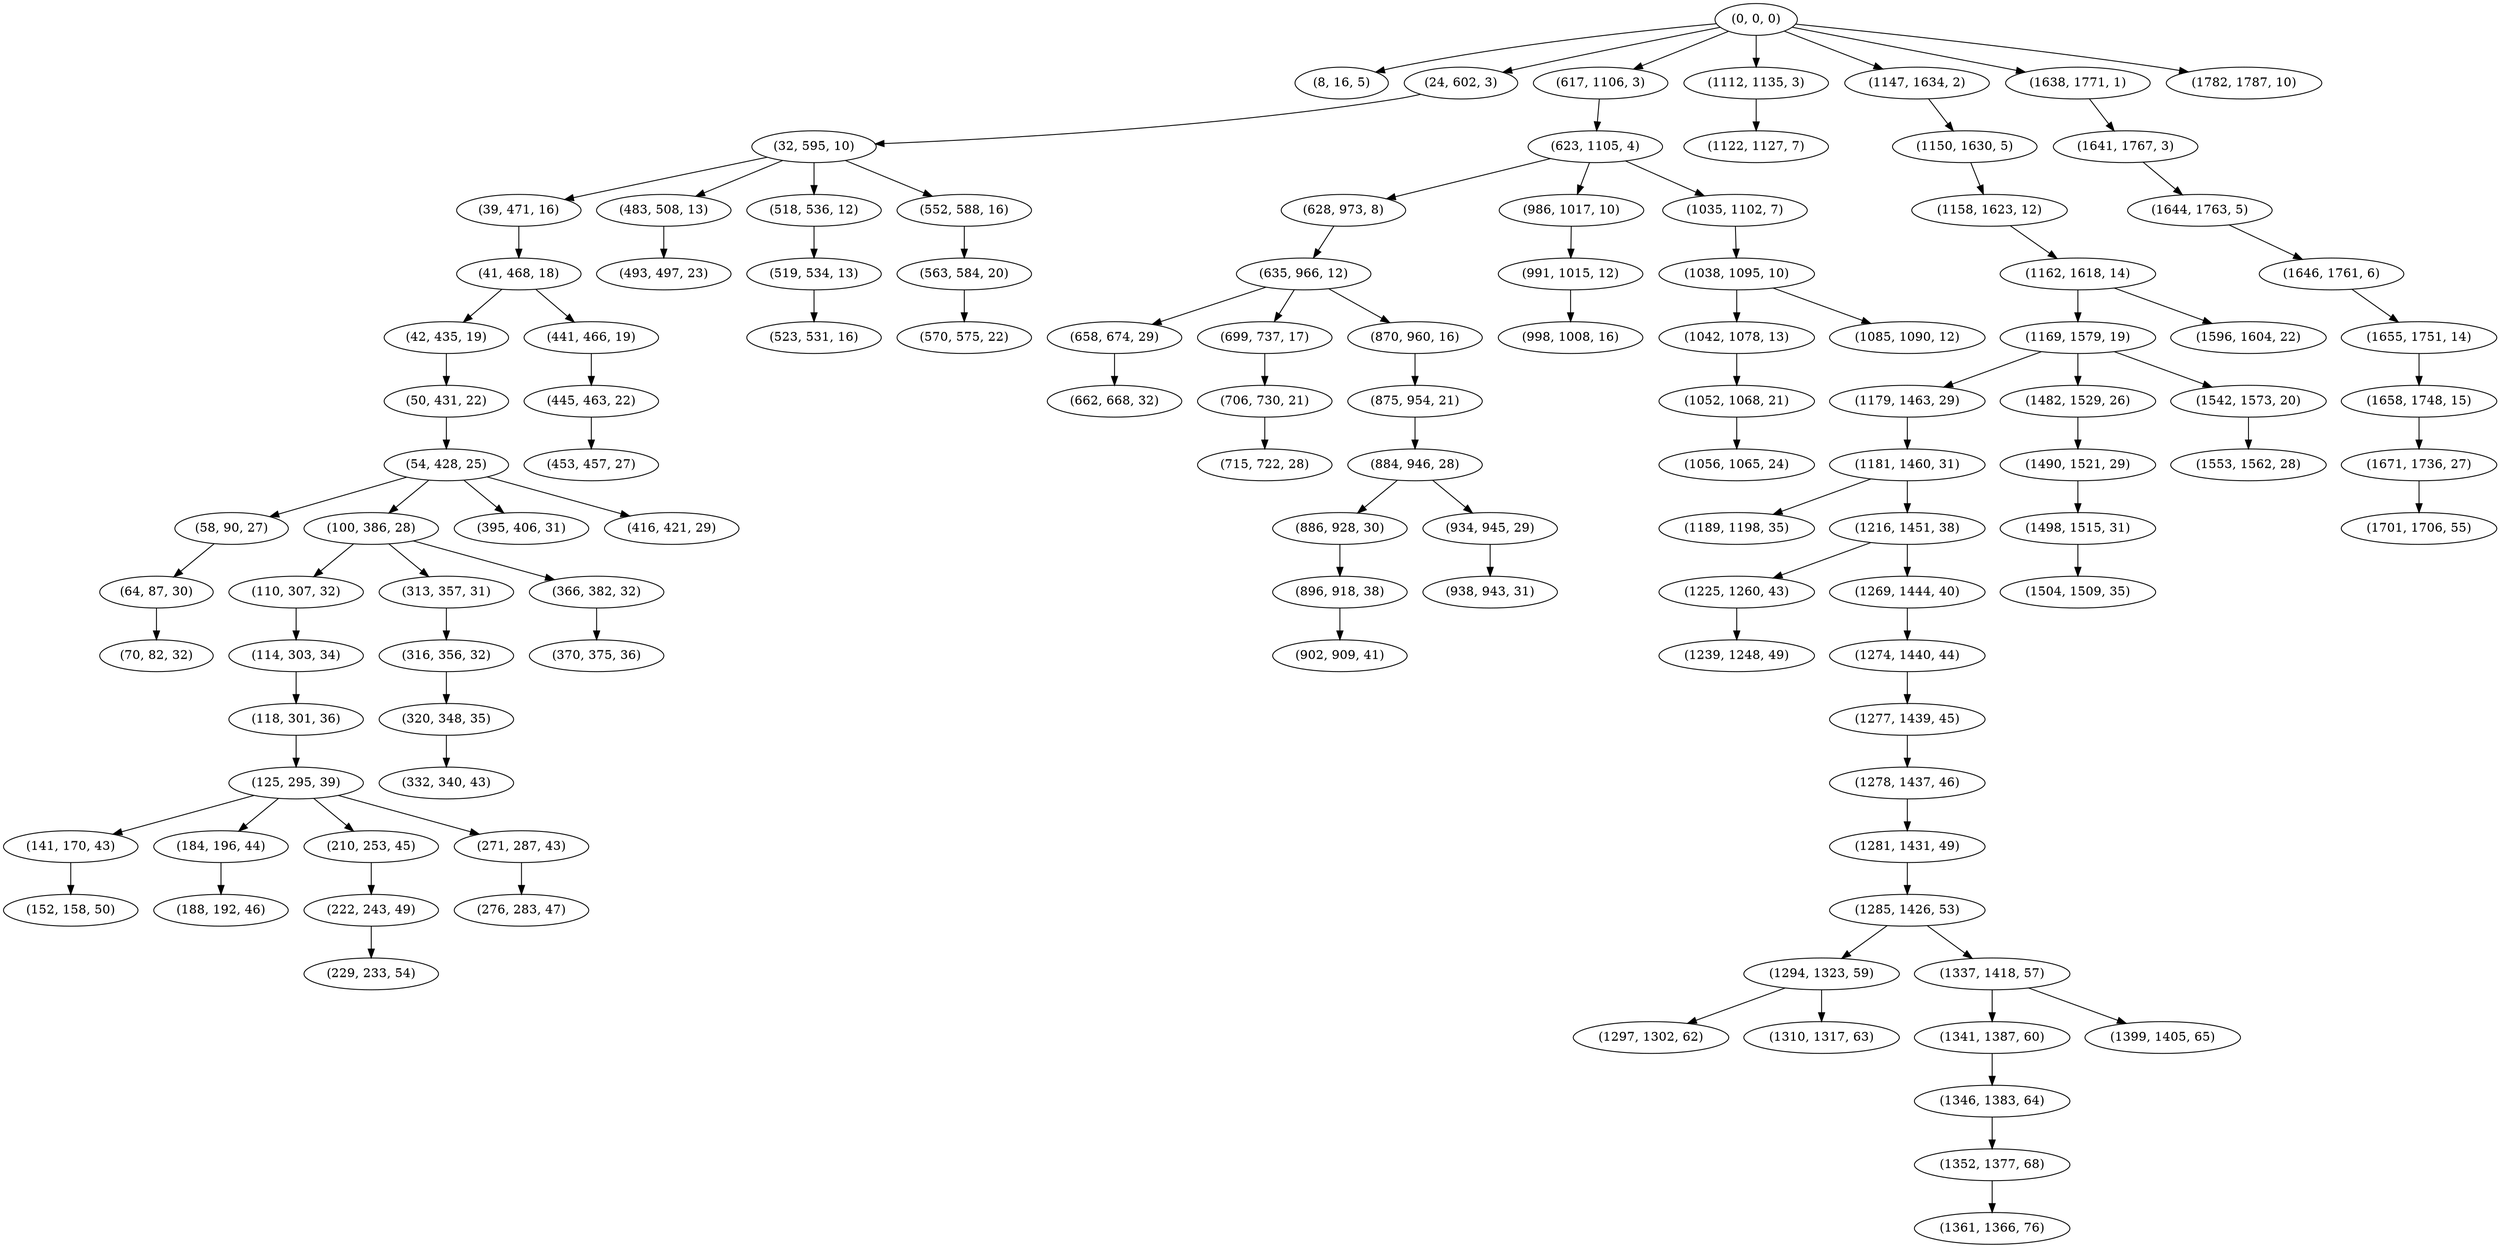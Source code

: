 digraph tree {
    "(0, 0, 0)";
    "(8, 16, 5)";
    "(24, 602, 3)";
    "(32, 595, 10)";
    "(39, 471, 16)";
    "(41, 468, 18)";
    "(42, 435, 19)";
    "(50, 431, 22)";
    "(54, 428, 25)";
    "(58, 90, 27)";
    "(64, 87, 30)";
    "(70, 82, 32)";
    "(100, 386, 28)";
    "(110, 307, 32)";
    "(114, 303, 34)";
    "(118, 301, 36)";
    "(125, 295, 39)";
    "(141, 170, 43)";
    "(152, 158, 50)";
    "(184, 196, 44)";
    "(188, 192, 46)";
    "(210, 253, 45)";
    "(222, 243, 49)";
    "(229, 233, 54)";
    "(271, 287, 43)";
    "(276, 283, 47)";
    "(313, 357, 31)";
    "(316, 356, 32)";
    "(320, 348, 35)";
    "(332, 340, 43)";
    "(366, 382, 32)";
    "(370, 375, 36)";
    "(395, 406, 31)";
    "(416, 421, 29)";
    "(441, 466, 19)";
    "(445, 463, 22)";
    "(453, 457, 27)";
    "(483, 508, 13)";
    "(493, 497, 23)";
    "(518, 536, 12)";
    "(519, 534, 13)";
    "(523, 531, 16)";
    "(552, 588, 16)";
    "(563, 584, 20)";
    "(570, 575, 22)";
    "(617, 1106, 3)";
    "(623, 1105, 4)";
    "(628, 973, 8)";
    "(635, 966, 12)";
    "(658, 674, 29)";
    "(662, 668, 32)";
    "(699, 737, 17)";
    "(706, 730, 21)";
    "(715, 722, 28)";
    "(870, 960, 16)";
    "(875, 954, 21)";
    "(884, 946, 28)";
    "(886, 928, 30)";
    "(896, 918, 38)";
    "(902, 909, 41)";
    "(934, 945, 29)";
    "(938, 943, 31)";
    "(986, 1017, 10)";
    "(991, 1015, 12)";
    "(998, 1008, 16)";
    "(1035, 1102, 7)";
    "(1038, 1095, 10)";
    "(1042, 1078, 13)";
    "(1052, 1068, 21)";
    "(1056, 1065, 24)";
    "(1085, 1090, 12)";
    "(1112, 1135, 3)";
    "(1122, 1127, 7)";
    "(1147, 1634, 2)";
    "(1150, 1630, 5)";
    "(1158, 1623, 12)";
    "(1162, 1618, 14)";
    "(1169, 1579, 19)";
    "(1179, 1463, 29)";
    "(1181, 1460, 31)";
    "(1189, 1198, 35)";
    "(1216, 1451, 38)";
    "(1225, 1260, 43)";
    "(1239, 1248, 49)";
    "(1269, 1444, 40)";
    "(1274, 1440, 44)";
    "(1277, 1439, 45)";
    "(1278, 1437, 46)";
    "(1281, 1431, 49)";
    "(1285, 1426, 53)";
    "(1294, 1323, 59)";
    "(1297, 1302, 62)";
    "(1310, 1317, 63)";
    "(1337, 1418, 57)";
    "(1341, 1387, 60)";
    "(1346, 1383, 64)";
    "(1352, 1377, 68)";
    "(1361, 1366, 76)";
    "(1399, 1405, 65)";
    "(1482, 1529, 26)";
    "(1490, 1521, 29)";
    "(1498, 1515, 31)";
    "(1504, 1509, 35)";
    "(1542, 1573, 20)";
    "(1553, 1562, 28)";
    "(1596, 1604, 22)";
    "(1638, 1771, 1)";
    "(1641, 1767, 3)";
    "(1644, 1763, 5)";
    "(1646, 1761, 6)";
    "(1655, 1751, 14)";
    "(1658, 1748, 15)";
    "(1671, 1736, 27)";
    "(1701, 1706, 55)";
    "(1782, 1787, 10)";
    "(0, 0, 0)" -> "(8, 16, 5)";
    "(0, 0, 0)" -> "(24, 602, 3)";
    "(0, 0, 0)" -> "(617, 1106, 3)";
    "(0, 0, 0)" -> "(1112, 1135, 3)";
    "(0, 0, 0)" -> "(1147, 1634, 2)";
    "(0, 0, 0)" -> "(1638, 1771, 1)";
    "(0, 0, 0)" -> "(1782, 1787, 10)";
    "(24, 602, 3)" -> "(32, 595, 10)";
    "(32, 595, 10)" -> "(39, 471, 16)";
    "(32, 595, 10)" -> "(483, 508, 13)";
    "(32, 595, 10)" -> "(518, 536, 12)";
    "(32, 595, 10)" -> "(552, 588, 16)";
    "(39, 471, 16)" -> "(41, 468, 18)";
    "(41, 468, 18)" -> "(42, 435, 19)";
    "(41, 468, 18)" -> "(441, 466, 19)";
    "(42, 435, 19)" -> "(50, 431, 22)";
    "(50, 431, 22)" -> "(54, 428, 25)";
    "(54, 428, 25)" -> "(58, 90, 27)";
    "(54, 428, 25)" -> "(100, 386, 28)";
    "(54, 428, 25)" -> "(395, 406, 31)";
    "(54, 428, 25)" -> "(416, 421, 29)";
    "(58, 90, 27)" -> "(64, 87, 30)";
    "(64, 87, 30)" -> "(70, 82, 32)";
    "(100, 386, 28)" -> "(110, 307, 32)";
    "(100, 386, 28)" -> "(313, 357, 31)";
    "(100, 386, 28)" -> "(366, 382, 32)";
    "(110, 307, 32)" -> "(114, 303, 34)";
    "(114, 303, 34)" -> "(118, 301, 36)";
    "(118, 301, 36)" -> "(125, 295, 39)";
    "(125, 295, 39)" -> "(141, 170, 43)";
    "(125, 295, 39)" -> "(184, 196, 44)";
    "(125, 295, 39)" -> "(210, 253, 45)";
    "(125, 295, 39)" -> "(271, 287, 43)";
    "(141, 170, 43)" -> "(152, 158, 50)";
    "(184, 196, 44)" -> "(188, 192, 46)";
    "(210, 253, 45)" -> "(222, 243, 49)";
    "(222, 243, 49)" -> "(229, 233, 54)";
    "(271, 287, 43)" -> "(276, 283, 47)";
    "(313, 357, 31)" -> "(316, 356, 32)";
    "(316, 356, 32)" -> "(320, 348, 35)";
    "(320, 348, 35)" -> "(332, 340, 43)";
    "(366, 382, 32)" -> "(370, 375, 36)";
    "(441, 466, 19)" -> "(445, 463, 22)";
    "(445, 463, 22)" -> "(453, 457, 27)";
    "(483, 508, 13)" -> "(493, 497, 23)";
    "(518, 536, 12)" -> "(519, 534, 13)";
    "(519, 534, 13)" -> "(523, 531, 16)";
    "(552, 588, 16)" -> "(563, 584, 20)";
    "(563, 584, 20)" -> "(570, 575, 22)";
    "(617, 1106, 3)" -> "(623, 1105, 4)";
    "(623, 1105, 4)" -> "(628, 973, 8)";
    "(623, 1105, 4)" -> "(986, 1017, 10)";
    "(623, 1105, 4)" -> "(1035, 1102, 7)";
    "(628, 973, 8)" -> "(635, 966, 12)";
    "(635, 966, 12)" -> "(658, 674, 29)";
    "(635, 966, 12)" -> "(699, 737, 17)";
    "(635, 966, 12)" -> "(870, 960, 16)";
    "(658, 674, 29)" -> "(662, 668, 32)";
    "(699, 737, 17)" -> "(706, 730, 21)";
    "(706, 730, 21)" -> "(715, 722, 28)";
    "(870, 960, 16)" -> "(875, 954, 21)";
    "(875, 954, 21)" -> "(884, 946, 28)";
    "(884, 946, 28)" -> "(886, 928, 30)";
    "(884, 946, 28)" -> "(934, 945, 29)";
    "(886, 928, 30)" -> "(896, 918, 38)";
    "(896, 918, 38)" -> "(902, 909, 41)";
    "(934, 945, 29)" -> "(938, 943, 31)";
    "(986, 1017, 10)" -> "(991, 1015, 12)";
    "(991, 1015, 12)" -> "(998, 1008, 16)";
    "(1035, 1102, 7)" -> "(1038, 1095, 10)";
    "(1038, 1095, 10)" -> "(1042, 1078, 13)";
    "(1038, 1095, 10)" -> "(1085, 1090, 12)";
    "(1042, 1078, 13)" -> "(1052, 1068, 21)";
    "(1052, 1068, 21)" -> "(1056, 1065, 24)";
    "(1112, 1135, 3)" -> "(1122, 1127, 7)";
    "(1147, 1634, 2)" -> "(1150, 1630, 5)";
    "(1150, 1630, 5)" -> "(1158, 1623, 12)";
    "(1158, 1623, 12)" -> "(1162, 1618, 14)";
    "(1162, 1618, 14)" -> "(1169, 1579, 19)";
    "(1162, 1618, 14)" -> "(1596, 1604, 22)";
    "(1169, 1579, 19)" -> "(1179, 1463, 29)";
    "(1169, 1579, 19)" -> "(1482, 1529, 26)";
    "(1169, 1579, 19)" -> "(1542, 1573, 20)";
    "(1179, 1463, 29)" -> "(1181, 1460, 31)";
    "(1181, 1460, 31)" -> "(1189, 1198, 35)";
    "(1181, 1460, 31)" -> "(1216, 1451, 38)";
    "(1216, 1451, 38)" -> "(1225, 1260, 43)";
    "(1216, 1451, 38)" -> "(1269, 1444, 40)";
    "(1225, 1260, 43)" -> "(1239, 1248, 49)";
    "(1269, 1444, 40)" -> "(1274, 1440, 44)";
    "(1274, 1440, 44)" -> "(1277, 1439, 45)";
    "(1277, 1439, 45)" -> "(1278, 1437, 46)";
    "(1278, 1437, 46)" -> "(1281, 1431, 49)";
    "(1281, 1431, 49)" -> "(1285, 1426, 53)";
    "(1285, 1426, 53)" -> "(1294, 1323, 59)";
    "(1285, 1426, 53)" -> "(1337, 1418, 57)";
    "(1294, 1323, 59)" -> "(1297, 1302, 62)";
    "(1294, 1323, 59)" -> "(1310, 1317, 63)";
    "(1337, 1418, 57)" -> "(1341, 1387, 60)";
    "(1337, 1418, 57)" -> "(1399, 1405, 65)";
    "(1341, 1387, 60)" -> "(1346, 1383, 64)";
    "(1346, 1383, 64)" -> "(1352, 1377, 68)";
    "(1352, 1377, 68)" -> "(1361, 1366, 76)";
    "(1482, 1529, 26)" -> "(1490, 1521, 29)";
    "(1490, 1521, 29)" -> "(1498, 1515, 31)";
    "(1498, 1515, 31)" -> "(1504, 1509, 35)";
    "(1542, 1573, 20)" -> "(1553, 1562, 28)";
    "(1638, 1771, 1)" -> "(1641, 1767, 3)";
    "(1641, 1767, 3)" -> "(1644, 1763, 5)";
    "(1644, 1763, 5)" -> "(1646, 1761, 6)";
    "(1646, 1761, 6)" -> "(1655, 1751, 14)";
    "(1655, 1751, 14)" -> "(1658, 1748, 15)";
    "(1658, 1748, 15)" -> "(1671, 1736, 27)";
    "(1671, 1736, 27)" -> "(1701, 1706, 55)";
}
